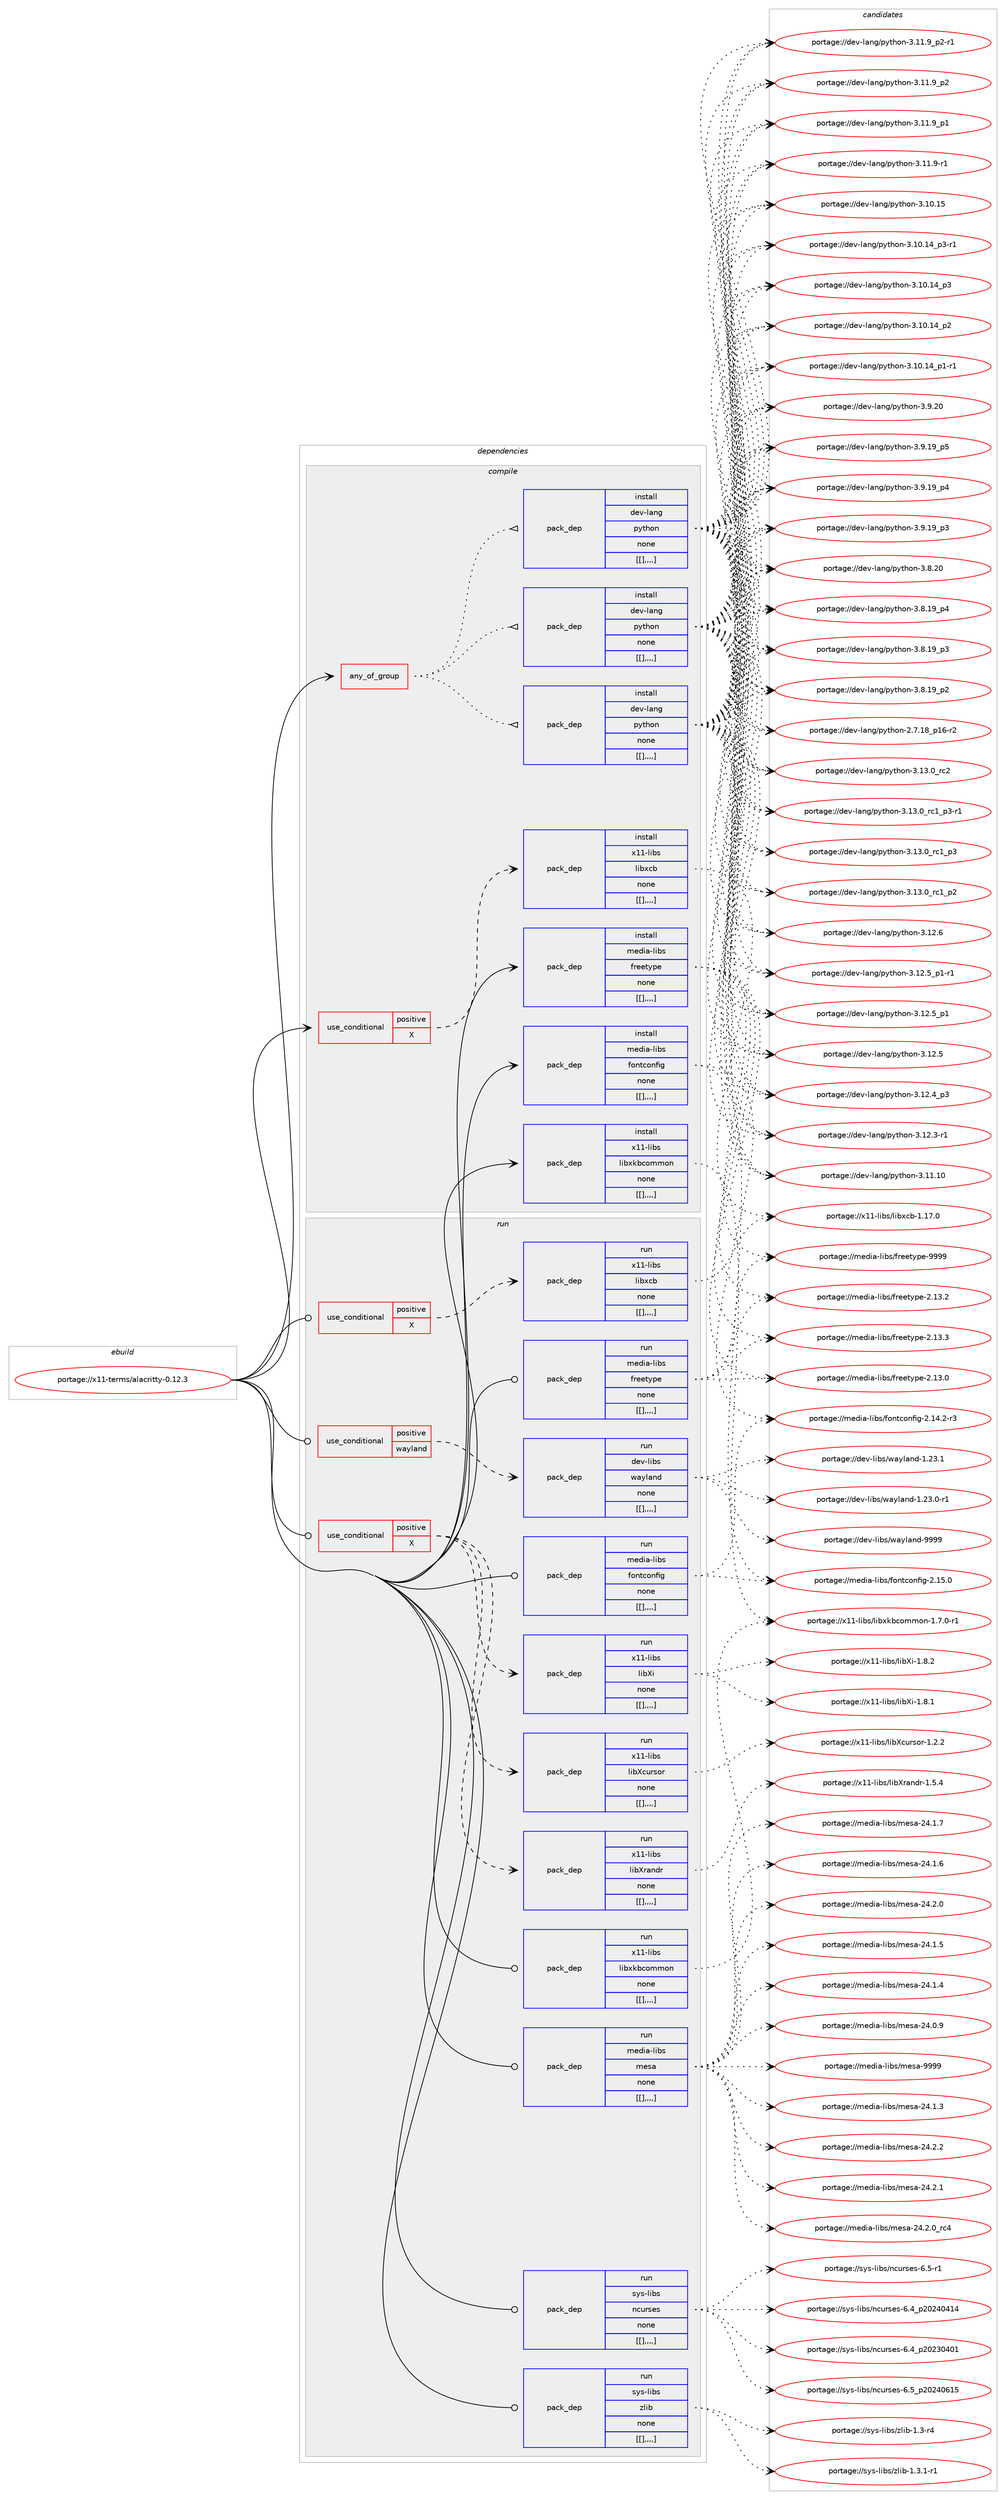 digraph prolog {

# *************
# Graph options
# *************

newrank=true;
concentrate=true;
compound=true;
graph [rankdir=LR,fontname=Helvetica,fontsize=10,ranksep=1.5];#, ranksep=2.5, nodesep=0.2];
edge  [arrowhead=vee];
node  [fontname=Helvetica,fontsize=10];

# **********
# The ebuild
# **********

subgraph cluster_leftcol {
color=gray;
label=<<i>ebuild</i>>;
id [label="portage://x11-terms/alacritty-0.12.3", color=red, width=4, href="../x11-terms/alacritty-0.12.3.svg"];
}

# ****************
# The dependencies
# ****************

subgraph cluster_midcol {
color=gray;
label=<<i>dependencies</i>>;
subgraph cluster_compile {
fillcolor="#eeeeee";
style=filled;
label=<<i>compile</i>>;
subgraph any3320 {
dependency485646 [label=<<TABLE BORDER="0" CELLBORDER="1" CELLSPACING="0" CELLPADDING="4"><TR><TD CELLPADDING="10">any_of_group</TD></TR></TABLE>>, shape=none, color=red];subgraph pack354054 {
dependency485647 [label=<<TABLE BORDER="0" CELLBORDER="1" CELLSPACING="0" CELLPADDING="4" WIDTH="220"><TR><TD ROWSPAN="6" CELLPADDING="30">pack_dep</TD></TR><TR><TD WIDTH="110">install</TD></TR><TR><TD>dev-lang</TD></TR><TR><TD>python</TD></TR><TR><TD>none</TD></TR><TR><TD>[[],,,,]</TD></TR></TABLE>>, shape=none, color=blue];
}
dependency485646:e -> dependency485647:w [weight=20,style="dotted",arrowhead="oinv"];
subgraph pack354055 {
dependency485648 [label=<<TABLE BORDER="0" CELLBORDER="1" CELLSPACING="0" CELLPADDING="4" WIDTH="220"><TR><TD ROWSPAN="6" CELLPADDING="30">pack_dep</TD></TR><TR><TD WIDTH="110">install</TD></TR><TR><TD>dev-lang</TD></TR><TR><TD>python</TD></TR><TR><TD>none</TD></TR><TR><TD>[[],,,,]</TD></TR></TABLE>>, shape=none, color=blue];
}
dependency485646:e -> dependency485648:w [weight=20,style="dotted",arrowhead="oinv"];
subgraph pack354056 {
dependency485649 [label=<<TABLE BORDER="0" CELLBORDER="1" CELLSPACING="0" CELLPADDING="4" WIDTH="220"><TR><TD ROWSPAN="6" CELLPADDING="30">pack_dep</TD></TR><TR><TD WIDTH="110">install</TD></TR><TR><TD>dev-lang</TD></TR><TR><TD>python</TD></TR><TR><TD>none</TD></TR><TR><TD>[[],,,,]</TD></TR></TABLE>>, shape=none, color=blue];
}
dependency485646:e -> dependency485649:w [weight=20,style="dotted",arrowhead="oinv"];
}
id:e -> dependency485646:w [weight=20,style="solid",arrowhead="vee"];
subgraph cond128043 {
dependency485650 [label=<<TABLE BORDER="0" CELLBORDER="1" CELLSPACING="0" CELLPADDING="4"><TR><TD ROWSPAN="3" CELLPADDING="10">use_conditional</TD></TR><TR><TD>positive</TD></TR><TR><TD>X</TD></TR></TABLE>>, shape=none, color=red];
subgraph pack354057 {
dependency485651 [label=<<TABLE BORDER="0" CELLBORDER="1" CELLSPACING="0" CELLPADDING="4" WIDTH="220"><TR><TD ROWSPAN="6" CELLPADDING="30">pack_dep</TD></TR><TR><TD WIDTH="110">install</TD></TR><TR><TD>x11-libs</TD></TR><TR><TD>libxcb</TD></TR><TR><TD>none</TD></TR><TR><TD>[[],,,,]</TD></TR></TABLE>>, shape=none, color=blue];
}
dependency485650:e -> dependency485651:w [weight=20,style="dashed",arrowhead="vee"];
}
id:e -> dependency485650:w [weight=20,style="solid",arrowhead="vee"];
subgraph pack354058 {
dependency485652 [label=<<TABLE BORDER="0" CELLBORDER="1" CELLSPACING="0" CELLPADDING="4" WIDTH="220"><TR><TD ROWSPAN="6" CELLPADDING="30">pack_dep</TD></TR><TR><TD WIDTH="110">install</TD></TR><TR><TD>media-libs</TD></TR><TR><TD>fontconfig</TD></TR><TR><TD>none</TD></TR><TR><TD>[[],,,,]</TD></TR></TABLE>>, shape=none, color=blue];
}
id:e -> dependency485652:w [weight=20,style="solid",arrowhead="vee"];
subgraph pack354059 {
dependency485653 [label=<<TABLE BORDER="0" CELLBORDER="1" CELLSPACING="0" CELLPADDING="4" WIDTH="220"><TR><TD ROWSPAN="6" CELLPADDING="30">pack_dep</TD></TR><TR><TD WIDTH="110">install</TD></TR><TR><TD>media-libs</TD></TR><TR><TD>freetype</TD></TR><TR><TD>none</TD></TR><TR><TD>[[],,,,]</TD></TR></TABLE>>, shape=none, color=blue];
}
id:e -> dependency485653:w [weight=20,style="solid",arrowhead="vee"];
subgraph pack354060 {
dependency485654 [label=<<TABLE BORDER="0" CELLBORDER="1" CELLSPACING="0" CELLPADDING="4" WIDTH="220"><TR><TD ROWSPAN="6" CELLPADDING="30">pack_dep</TD></TR><TR><TD WIDTH="110">install</TD></TR><TR><TD>x11-libs</TD></TR><TR><TD>libxkbcommon</TD></TR><TR><TD>none</TD></TR><TR><TD>[[],,,,]</TD></TR></TABLE>>, shape=none, color=blue];
}
id:e -> dependency485654:w [weight=20,style="solid",arrowhead="vee"];
}
subgraph cluster_compileandrun {
fillcolor="#eeeeee";
style=filled;
label=<<i>compile and run</i>>;
}
subgraph cluster_run {
fillcolor="#eeeeee";
style=filled;
label=<<i>run</i>>;
subgraph cond128044 {
dependency485655 [label=<<TABLE BORDER="0" CELLBORDER="1" CELLSPACING="0" CELLPADDING="4"><TR><TD ROWSPAN="3" CELLPADDING="10">use_conditional</TD></TR><TR><TD>positive</TD></TR><TR><TD>X</TD></TR></TABLE>>, shape=none, color=red];
subgraph pack354061 {
dependency485656 [label=<<TABLE BORDER="0" CELLBORDER="1" CELLSPACING="0" CELLPADDING="4" WIDTH="220"><TR><TD ROWSPAN="6" CELLPADDING="30">pack_dep</TD></TR><TR><TD WIDTH="110">run</TD></TR><TR><TD>x11-libs</TD></TR><TR><TD>libXcursor</TD></TR><TR><TD>none</TD></TR><TR><TD>[[],,,,]</TD></TR></TABLE>>, shape=none, color=blue];
}
dependency485655:e -> dependency485656:w [weight=20,style="dashed",arrowhead="vee"];
subgraph pack354062 {
dependency485657 [label=<<TABLE BORDER="0" CELLBORDER="1" CELLSPACING="0" CELLPADDING="4" WIDTH="220"><TR><TD ROWSPAN="6" CELLPADDING="30">pack_dep</TD></TR><TR><TD WIDTH="110">run</TD></TR><TR><TD>x11-libs</TD></TR><TR><TD>libXi</TD></TR><TR><TD>none</TD></TR><TR><TD>[[],,,,]</TD></TR></TABLE>>, shape=none, color=blue];
}
dependency485655:e -> dependency485657:w [weight=20,style="dashed",arrowhead="vee"];
subgraph pack354063 {
dependency485658 [label=<<TABLE BORDER="0" CELLBORDER="1" CELLSPACING="0" CELLPADDING="4" WIDTH="220"><TR><TD ROWSPAN="6" CELLPADDING="30">pack_dep</TD></TR><TR><TD WIDTH="110">run</TD></TR><TR><TD>x11-libs</TD></TR><TR><TD>libXrandr</TD></TR><TR><TD>none</TD></TR><TR><TD>[[],,,,]</TD></TR></TABLE>>, shape=none, color=blue];
}
dependency485655:e -> dependency485658:w [weight=20,style="dashed",arrowhead="vee"];
}
id:e -> dependency485655:w [weight=20,style="solid",arrowhead="odot"];
subgraph cond128045 {
dependency485659 [label=<<TABLE BORDER="0" CELLBORDER="1" CELLSPACING="0" CELLPADDING="4"><TR><TD ROWSPAN="3" CELLPADDING="10">use_conditional</TD></TR><TR><TD>positive</TD></TR><TR><TD>X</TD></TR></TABLE>>, shape=none, color=red];
subgraph pack354064 {
dependency485660 [label=<<TABLE BORDER="0" CELLBORDER="1" CELLSPACING="0" CELLPADDING="4" WIDTH="220"><TR><TD ROWSPAN="6" CELLPADDING="30">pack_dep</TD></TR><TR><TD WIDTH="110">run</TD></TR><TR><TD>x11-libs</TD></TR><TR><TD>libxcb</TD></TR><TR><TD>none</TD></TR><TR><TD>[[],,,,]</TD></TR></TABLE>>, shape=none, color=blue];
}
dependency485659:e -> dependency485660:w [weight=20,style="dashed",arrowhead="vee"];
}
id:e -> dependency485659:w [weight=20,style="solid",arrowhead="odot"];
subgraph cond128046 {
dependency485661 [label=<<TABLE BORDER="0" CELLBORDER="1" CELLSPACING="0" CELLPADDING="4"><TR><TD ROWSPAN="3" CELLPADDING="10">use_conditional</TD></TR><TR><TD>positive</TD></TR><TR><TD>wayland</TD></TR></TABLE>>, shape=none, color=red];
subgraph pack354065 {
dependency485662 [label=<<TABLE BORDER="0" CELLBORDER="1" CELLSPACING="0" CELLPADDING="4" WIDTH="220"><TR><TD ROWSPAN="6" CELLPADDING="30">pack_dep</TD></TR><TR><TD WIDTH="110">run</TD></TR><TR><TD>dev-libs</TD></TR><TR><TD>wayland</TD></TR><TR><TD>none</TD></TR><TR><TD>[[],,,,]</TD></TR></TABLE>>, shape=none, color=blue];
}
dependency485661:e -> dependency485662:w [weight=20,style="dashed",arrowhead="vee"];
}
id:e -> dependency485661:w [weight=20,style="solid",arrowhead="odot"];
subgraph pack354066 {
dependency485663 [label=<<TABLE BORDER="0" CELLBORDER="1" CELLSPACING="0" CELLPADDING="4" WIDTH="220"><TR><TD ROWSPAN="6" CELLPADDING="30">pack_dep</TD></TR><TR><TD WIDTH="110">run</TD></TR><TR><TD>media-libs</TD></TR><TR><TD>fontconfig</TD></TR><TR><TD>none</TD></TR><TR><TD>[[],,,,]</TD></TR></TABLE>>, shape=none, color=blue];
}
id:e -> dependency485663:w [weight=20,style="solid",arrowhead="odot"];
subgraph pack354067 {
dependency485664 [label=<<TABLE BORDER="0" CELLBORDER="1" CELLSPACING="0" CELLPADDING="4" WIDTH="220"><TR><TD ROWSPAN="6" CELLPADDING="30">pack_dep</TD></TR><TR><TD WIDTH="110">run</TD></TR><TR><TD>media-libs</TD></TR><TR><TD>freetype</TD></TR><TR><TD>none</TD></TR><TR><TD>[[],,,,]</TD></TR></TABLE>>, shape=none, color=blue];
}
id:e -> dependency485664:w [weight=20,style="solid",arrowhead="odot"];
subgraph pack354068 {
dependency485665 [label=<<TABLE BORDER="0" CELLBORDER="1" CELLSPACING="0" CELLPADDING="4" WIDTH="220"><TR><TD ROWSPAN="6" CELLPADDING="30">pack_dep</TD></TR><TR><TD WIDTH="110">run</TD></TR><TR><TD>media-libs</TD></TR><TR><TD>mesa</TD></TR><TR><TD>none</TD></TR><TR><TD>[[],,,,]</TD></TR></TABLE>>, shape=none, color=blue];
}
id:e -> dependency485665:w [weight=20,style="solid",arrowhead="odot"];
subgraph pack354069 {
dependency485666 [label=<<TABLE BORDER="0" CELLBORDER="1" CELLSPACING="0" CELLPADDING="4" WIDTH="220"><TR><TD ROWSPAN="6" CELLPADDING="30">pack_dep</TD></TR><TR><TD WIDTH="110">run</TD></TR><TR><TD>sys-libs</TD></TR><TR><TD>ncurses</TD></TR><TR><TD>none</TD></TR><TR><TD>[[],,,,]</TD></TR></TABLE>>, shape=none, color=blue];
}
id:e -> dependency485666:w [weight=20,style="solid",arrowhead="odot"];
subgraph pack354070 {
dependency485667 [label=<<TABLE BORDER="0" CELLBORDER="1" CELLSPACING="0" CELLPADDING="4" WIDTH="220"><TR><TD ROWSPAN="6" CELLPADDING="30">pack_dep</TD></TR><TR><TD WIDTH="110">run</TD></TR><TR><TD>sys-libs</TD></TR><TR><TD>zlib</TD></TR><TR><TD>none</TD></TR><TR><TD>[[],,,,]</TD></TR></TABLE>>, shape=none, color=blue];
}
id:e -> dependency485667:w [weight=20,style="solid",arrowhead="odot"];
subgraph pack354071 {
dependency485668 [label=<<TABLE BORDER="0" CELLBORDER="1" CELLSPACING="0" CELLPADDING="4" WIDTH="220"><TR><TD ROWSPAN="6" CELLPADDING="30">pack_dep</TD></TR><TR><TD WIDTH="110">run</TD></TR><TR><TD>x11-libs</TD></TR><TR><TD>libxkbcommon</TD></TR><TR><TD>none</TD></TR><TR><TD>[[],,,,]</TD></TR></TABLE>>, shape=none, color=blue];
}
id:e -> dependency485668:w [weight=20,style="solid",arrowhead="odot"];
}
}

# **************
# The candidates
# **************

subgraph cluster_choices {
rank=same;
color=gray;
label=<<i>candidates</i>>;

subgraph choice354054 {
color=black;
nodesep=1;
choice10010111845108971101034711212111610411111045514649514648951149950 [label="portage://dev-lang/python-3.13.0_rc2", color=red, width=4,href="../dev-lang/python-3.13.0_rc2.svg"];
choice1001011184510897110103471121211161041111104551464951464895114994995112514511449 [label="portage://dev-lang/python-3.13.0_rc1_p3-r1", color=red, width=4,href="../dev-lang/python-3.13.0_rc1_p3-r1.svg"];
choice100101118451089711010347112121116104111110455146495146489511499499511251 [label="portage://dev-lang/python-3.13.0_rc1_p3", color=red, width=4,href="../dev-lang/python-3.13.0_rc1_p3.svg"];
choice100101118451089711010347112121116104111110455146495146489511499499511250 [label="portage://dev-lang/python-3.13.0_rc1_p2", color=red, width=4,href="../dev-lang/python-3.13.0_rc1_p2.svg"];
choice10010111845108971101034711212111610411111045514649504654 [label="portage://dev-lang/python-3.12.6", color=red, width=4,href="../dev-lang/python-3.12.6.svg"];
choice1001011184510897110103471121211161041111104551464950465395112494511449 [label="portage://dev-lang/python-3.12.5_p1-r1", color=red, width=4,href="../dev-lang/python-3.12.5_p1-r1.svg"];
choice100101118451089711010347112121116104111110455146495046539511249 [label="portage://dev-lang/python-3.12.5_p1", color=red, width=4,href="../dev-lang/python-3.12.5_p1.svg"];
choice10010111845108971101034711212111610411111045514649504653 [label="portage://dev-lang/python-3.12.5", color=red, width=4,href="../dev-lang/python-3.12.5.svg"];
choice100101118451089711010347112121116104111110455146495046529511251 [label="portage://dev-lang/python-3.12.4_p3", color=red, width=4,href="../dev-lang/python-3.12.4_p3.svg"];
choice100101118451089711010347112121116104111110455146495046514511449 [label="portage://dev-lang/python-3.12.3-r1", color=red, width=4,href="../dev-lang/python-3.12.3-r1.svg"];
choice1001011184510897110103471121211161041111104551464949464948 [label="portage://dev-lang/python-3.11.10", color=red, width=4,href="../dev-lang/python-3.11.10.svg"];
choice1001011184510897110103471121211161041111104551464949465795112504511449 [label="portage://dev-lang/python-3.11.9_p2-r1", color=red, width=4,href="../dev-lang/python-3.11.9_p2-r1.svg"];
choice100101118451089711010347112121116104111110455146494946579511250 [label="portage://dev-lang/python-3.11.9_p2", color=red, width=4,href="../dev-lang/python-3.11.9_p2.svg"];
choice100101118451089711010347112121116104111110455146494946579511249 [label="portage://dev-lang/python-3.11.9_p1", color=red, width=4,href="../dev-lang/python-3.11.9_p1.svg"];
choice100101118451089711010347112121116104111110455146494946574511449 [label="portage://dev-lang/python-3.11.9-r1", color=red, width=4,href="../dev-lang/python-3.11.9-r1.svg"];
choice1001011184510897110103471121211161041111104551464948464953 [label="portage://dev-lang/python-3.10.15", color=red, width=4,href="../dev-lang/python-3.10.15.svg"];
choice100101118451089711010347112121116104111110455146494846495295112514511449 [label="portage://dev-lang/python-3.10.14_p3-r1", color=red, width=4,href="../dev-lang/python-3.10.14_p3-r1.svg"];
choice10010111845108971101034711212111610411111045514649484649529511251 [label="portage://dev-lang/python-3.10.14_p3", color=red, width=4,href="../dev-lang/python-3.10.14_p3.svg"];
choice10010111845108971101034711212111610411111045514649484649529511250 [label="portage://dev-lang/python-3.10.14_p2", color=red, width=4,href="../dev-lang/python-3.10.14_p2.svg"];
choice100101118451089711010347112121116104111110455146494846495295112494511449 [label="portage://dev-lang/python-3.10.14_p1-r1", color=red, width=4,href="../dev-lang/python-3.10.14_p1-r1.svg"];
choice10010111845108971101034711212111610411111045514657465048 [label="portage://dev-lang/python-3.9.20", color=red, width=4,href="../dev-lang/python-3.9.20.svg"];
choice100101118451089711010347112121116104111110455146574649579511253 [label="portage://dev-lang/python-3.9.19_p5", color=red, width=4,href="../dev-lang/python-3.9.19_p5.svg"];
choice100101118451089711010347112121116104111110455146574649579511252 [label="portage://dev-lang/python-3.9.19_p4", color=red, width=4,href="../dev-lang/python-3.9.19_p4.svg"];
choice100101118451089711010347112121116104111110455146574649579511251 [label="portage://dev-lang/python-3.9.19_p3", color=red, width=4,href="../dev-lang/python-3.9.19_p3.svg"];
choice10010111845108971101034711212111610411111045514656465048 [label="portage://dev-lang/python-3.8.20", color=red, width=4,href="../dev-lang/python-3.8.20.svg"];
choice100101118451089711010347112121116104111110455146564649579511252 [label="portage://dev-lang/python-3.8.19_p4", color=red, width=4,href="../dev-lang/python-3.8.19_p4.svg"];
choice100101118451089711010347112121116104111110455146564649579511251 [label="portage://dev-lang/python-3.8.19_p3", color=red, width=4,href="../dev-lang/python-3.8.19_p3.svg"];
choice100101118451089711010347112121116104111110455146564649579511250 [label="portage://dev-lang/python-3.8.19_p2", color=red, width=4,href="../dev-lang/python-3.8.19_p2.svg"];
choice100101118451089711010347112121116104111110455046554649569511249544511450 [label="portage://dev-lang/python-2.7.18_p16-r2", color=red, width=4,href="../dev-lang/python-2.7.18_p16-r2.svg"];
dependency485647:e -> choice10010111845108971101034711212111610411111045514649514648951149950:w [style=dotted,weight="100"];
dependency485647:e -> choice1001011184510897110103471121211161041111104551464951464895114994995112514511449:w [style=dotted,weight="100"];
dependency485647:e -> choice100101118451089711010347112121116104111110455146495146489511499499511251:w [style=dotted,weight="100"];
dependency485647:e -> choice100101118451089711010347112121116104111110455146495146489511499499511250:w [style=dotted,weight="100"];
dependency485647:e -> choice10010111845108971101034711212111610411111045514649504654:w [style=dotted,weight="100"];
dependency485647:e -> choice1001011184510897110103471121211161041111104551464950465395112494511449:w [style=dotted,weight="100"];
dependency485647:e -> choice100101118451089711010347112121116104111110455146495046539511249:w [style=dotted,weight="100"];
dependency485647:e -> choice10010111845108971101034711212111610411111045514649504653:w [style=dotted,weight="100"];
dependency485647:e -> choice100101118451089711010347112121116104111110455146495046529511251:w [style=dotted,weight="100"];
dependency485647:e -> choice100101118451089711010347112121116104111110455146495046514511449:w [style=dotted,weight="100"];
dependency485647:e -> choice1001011184510897110103471121211161041111104551464949464948:w [style=dotted,weight="100"];
dependency485647:e -> choice1001011184510897110103471121211161041111104551464949465795112504511449:w [style=dotted,weight="100"];
dependency485647:e -> choice100101118451089711010347112121116104111110455146494946579511250:w [style=dotted,weight="100"];
dependency485647:e -> choice100101118451089711010347112121116104111110455146494946579511249:w [style=dotted,weight="100"];
dependency485647:e -> choice100101118451089711010347112121116104111110455146494946574511449:w [style=dotted,weight="100"];
dependency485647:e -> choice1001011184510897110103471121211161041111104551464948464953:w [style=dotted,weight="100"];
dependency485647:e -> choice100101118451089711010347112121116104111110455146494846495295112514511449:w [style=dotted,weight="100"];
dependency485647:e -> choice10010111845108971101034711212111610411111045514649484649529511251:w [style=dotted,weight="100"];
dependency485647:e -> choice10010111845108971101034711212111610411111045514649484649529511250:w [style=dotted,weight="100"];
dependency485647:e -> choice100101118451089711010347112121116104111110455146494846495295112494511449:w [style=dotted,weight="100"];
dependency485647:e -> choice10010111845108971101034711212111610411111045514657465048:w [style=dotted,weight="100"];
dependency485647:e -> choice100101118451089711010347112121116104111110455146574649579511253:w [style=dotted,weight="100"];
dependency485647:e -> choice100101118451089711010347112121116104111110455146574649579511252:w [style=dotted,weight="100"];
dependency485647:e -> choice100101118451089711010347112121116104111110455146574649579511251:w [style=dotted,weight="100"];
dependency485647:e -> choice10010111845108971101034711212111610411111045514656465048:w [style=dotted,weight="100"];
dependency485647:e -> choice100101118451089711010347112121116104111110455146564649579511252:w [style=dotted,weight="100"];
dependency485647:e -> choice100101118451089711010347112121116104111110455146564649579511251:w [style=dotted,weight="100"];
dependency485647:e -> choice100101118451089711010347112121116104111110455146564649579511250:w [style=dotted,weight="100"];
dependency485647:e -> choice100101118451089711010347112121116104111110455046554649569511249544511450:w [style=dotted,weight="100"];
}
subgraph choice354055 {
color=black;
nodesep=1;
choice10010111845108971101034711212111610411111045514649514648951149950 [label="portage://dev-lang/python-3.13.0_rc2", color=red, width=4,href="../dev-lang/python-3.13.0_rc2.svg"];
choice1001011184510897110103471121211161041111104551464951464895114994995112514511449 [label="portage://dev-lang/python-3.13.0_rc1_p3-r1", color=red, width=4,href="../dev-lang/python-3.13.0_rc1_p3-r1.svg"];
choice100101118451089711010347112121116104111110455146495146489511499499511251 [label="portage://dev-lang/python-3.13.0_rc1_p3", color=red, width=4,href="../dev-lang/python-3.13.0_rc1_p3.svg"];
choice100101118451089711010347112121116104111110455146495146489511499499511250 [label="portage://dev-lang/python-3.13.0_rc1_p2", color=red, width=4,href="../dev-lang/python-3.13.0_rc1_p2.svg"];
choice10010111845108971101034711212111610411111045514649504654 [label="portage://dev-lang/python-3.12.6", color=red, width=4,href="../dev-lang/python-3.12.6.svg"];
choice1001011184510897110103471121211161041111104551464950465395112494511449 [label="portage://dev-lang/python-3.12.5_p1-r1", color=red, width=4,href="../dev-lang/python-3.12.5_p1-r1.svg"];
choice100101118451089711010347112121116104111110455146495046539511249 [label="portage://dev-lang/python-3.12.5_p1", color=red, width=4,href="../dev-lang/python-3.12.5_p1.svg"];
choice10010111845108971101034711212111610411111045514649504653 [label="portage://dev-lang/python-3.12.5", color=red, width=4,href="../dev-lang/python-3.12.5.svg"];
choice100101118451089711010347112121116104111110455146495046529511251 [label="portage://dev-lang/python-3.12.4_p3", color=red, width=4,href="../dev-lang/python-3.12.4_p3.svg"];
choice100101118451089711010347112121116104111110455146495046514511449 [label="portage://dev-lang/python-3.12.3-r1", color=red, width=4,href="../dev-lang/python-3.12.3-r1.svg"];
choice1001011184510897110103471121211161041111104551464949464948 [label="portage://dev-lang/python-3.11.10", color=red, width=4,href="../dev-lang/python-3.11.10.svg"];
choice1001011184510897110103471121211161041111104551464949465795112504511449 [label="portage://dev-lang/python-3.11.9_p2-r1", color=red, width=4,href="../dev-lang/python-3.11.9_p2-r1.svg"];
choice100101118451089711010347112121116104111110455146494946579511250 [label="portage://dev-lang/python-3.11.9_p2", color=red, width=4,href="../dev-lang/python-3.11.9_p2.svg"];
choice100101118451089711010347112121116104111110455146494946579511249 [label="portage://dev-lang/python-3.11.9_p1", color=red, width=4,href="../dev-lang/python-3.11.9_p1.svg"];
choice100101118451089711010347112121116104111110455146494946574511449 [label="portage://dev-lang/python-3.11.9-r1", color=red, width=4,href="../dev-lang/python-3.11.9-r1.svg"];
choice1001011184510897110103471121211161041111104551464948464953 [label="portage://dev-lang/python-3.10.15", color=red, width=4,href="../dev-lang/python-3.10.15.svg"];
choice100101118451089711010347112121116104111110455146494846495295112514511449 [label="portage://dev-lang/python-3.10.14_p3-r1", color=red, width=4,href="../dev-lang/python-3.10.14_p3-r1.svg"];
choice10010111845108971101034711212111610411111045514649484649529511251 [label="portage://dev-lang/python-3.10.14_p3", color=red, width=4,href="../dev-lang/python-3.10.14_p3.svg"];
choice10010111845108971101034711212111610411111045514649484649529511250 [label="portage://dev-lang/python-3.10.14_p2", color=red, width=4,href="../dev-lang/python-3.10.14_p2.svg"];
choice100101118451089711010347112121116104111110455146494846495295112494511449 [label="portage://dev-lang/python-3.10.14_p1-r1", color=red, width=4,href="../dev-lang/python-3.10.14_p1-r1.svg"];
choice10010111845108971101034711212111610411111045514657465048 [label="portage://dev-lang/python-3.9.20", color=red, width=4,href="../dev-lang/python-3.9.20.svg"];
choice100101118451089711010347112121116104111110455146574649579511253 [label="portage://dev-lang/python-3.9.19_p5", color=red, width=4,href="../dev-lang/python-3.9.19_p5.svg"];
choice100101118451089711010347112121116104111110455146574649579511252 [label="portage://dev-lang/python-3.9.19_p4", color=red, width=4,href="../dev-lang/python-3.9.19_p4.svg"];
choice100101118451089711010347112121116104111110455146574649579511251 [label="portage://dev-lang/python-3.9.19_p3", color=red, width=4,href="../dev-lang/python-3.9.19_p3.svg"];
choice10010111845108971101034711212111610411111045514656465048 [label="portage://dev-lang/python-3.8.20", color=red, width=4,href="../dev-lang/python-3.8.20.svg"];
choice100101118451089711010347112121116104111110455146564649579511252 [label="portage://dev-lang/python-3.8.19_p4", color=red, width=4,href="../dev-lang/python-3.8.19_p4.svg"];
choice100101118451089711010347112121116104111110455146564649579511251 [label="portage://dev-lang/python-3.8.19_p3", color=red, width=4,href="../dev-lang/python-3.8.19_p3.svg"];
choice100101118451089711010347112121116104111110455146564649579511250 [label="portage://dev-lang/python-3.8.19_p2", color=red, width=4,href="../dev-lang/python-3.8.19_p2.svg"];
choice100101118451089711010347112121116104111110455046554649569511249544511450 [label="portage://dev-lang/python-2.7.18_p16-r2", color=red, width=4,href="../dev-lang/python-2.7.18_p16-r2.svg"];
dependency485648:e -> choice10010111845108971101034711212111610411111045514649514648951149950:w [style=dotted,weight="100"];
dependency485648:e -> choice1001011184510897110103471121211161041111104551464951464895114994995112514511449:w [style=dotted,weight="100"];
dependency485648:e -> choice100101118451089711010347112121116104111110455146495146489511499499511251:w [style=dotted,weight="100"];
dependency485648:e -> choice100101118451089711010347112121116104111110455146495146489511499499511250:w [style=dotted,weight="100"];
dependency485648:e -> choice10010111845108971101034711212111610411111045514649504654:w [style=dotted,weight="100"];
dependency485648:e -> choice1001011184510897110103471121211161041111104551464950465395112494511449:w [style=dotted,weight="100"];
dependency485648:e -> choice100101118451089711010347112121116104111110455146495046539511249:w [style=dotted,weight="100"];
dependency485648:e -> choice10010111845108971101034711212111610411111045514649504653:w [style=dotted,weight="100"];
dependency485648:e -> choice100101118451089711010347112121116104111110455146495046529511251:w [style=dotted,weight="100"];
dependency485648:e -> choice100101118451089711010347112121116104111110455146495046514511449:w [style=dotted,weight="100"];
dependency485648:e -> choice1001011184510897110103471121211161041111104551464949464948:w [style=dotted,weight="100"];
dependency485648:e -> choice1001011184510897110103471121211161041111104551464949465795112504511449:w [style=dotted,weight="100"];
dependency485648:e -> choice100101118451089711010347112121116104111110455146494946579511250:w [style=dotted,weight="100"];
dependency485648:e -> choice100101118451089711010347112121116104111110455146494946579511249:w [style=dotted,weight="100"];
dependency485648:e -> choice100101118451089711010347112121116104111110455146494946574511449:w [style=dotted,weight="100"];
dependency485648:e -> choice1001011184510897110103471121211161041111104551464948464953:w [style=dotted,weight="100"];
dependency485648:e -> choice100101118451089711010347112121116104111110455146494846495295112514511449:w [style=dotted,weight="100"];
dependency485648:e -> choice10010111845108971101034711212111610411111045514649484649529511251:w [style=dotted,weight="100"];
dependency485648:e -> choice10010111845108971101034711212111610411111045514649484649529511250:w [style=dotted,weight="100"];
dependency485648:e -> choice100101118451089711010347112121116104111110455146494846495295112494511449:w [style=dotted,weight="100"];
dependency485648:e -> choice10010111845108971101034711212111610411111045514657465048:w [style=dotted,weight="100"];
dependency485648:e -> choice100101118451089711010347112121116104111110455146574649579511253:w [style=dotted,weight="100"];
dependency485648:e -> choice100101118451089711010347112121116104111110455146574649579511252:w [style=dotted,weight="100"];
dependency485648:e -> choice100101118451089711010347112121116104111110455146574649579511251:w [style=dotted,weight="100"];
dependency485648:e -> choice10010111845108971101034711212111610411111045514656465048:w [style=dotted,weight="100"];
dependency485648:e -> choice100101118451089711010347112121116104111110455146564649579511252:w [style=dotted,weight="100"];
dependency485648:e -> choice100101118451089711010347112121116104111110455146564649579511251:w [style=dotted,weight="100"];
dependency485648:e -> choice100101118451089711010347112121116104111110455146564649579511250:w [style=dotted,weight="100"];
dependency485648:e -> choice100101118451089711010347112121116104111110455046554649569511249544511450:w [style=dotted,weight="100"];
}
subgraph choice354056 {
color=black;
nodesep=1;
choice10010111845108971101034711212111610411111045514649514648951149950 [label="portage://dev-lang/python-3.13.0_rc2", color=red, width=4,href="../dev-lang/python-3.13.0_rc2.svg"];
choice1001011184510897110103471121211161041111104551464951464895114994995112514511449 [label="portage://dev-lang/python-3.13.0_rc1_p3-r1", color=red, width=4,href="../dev-lang/python-3.13.0_rc1_p3-r1.svg"];
choice100101118451089711010347112121116104111110455146495146489511499499511251 [label="portage://dev-lang/python-3.13.0_rc1_p3", color=red, width=4,href="../dev-lang/python-3.13.0_rc1_p3.svg"];
choice100101118451089711010347112121116104111110455146495146489511499499511250 [label="portage://dev-lang/python-3.13.0_rc1_p2", color=red, width=4,href="../dev-lang/python-3.13.0_rc1_p2.svg"];
choice10010111845108971101034711212111610411111045514649504654 [label="portage://dev-lang/python-3.12.6", color=red, width=4,href="../dev-lang/python-3.12.6.svg"];
choice1001011184510897110103471121211161041111104551464950465395112494511449 [label="portage://dev-lang/python-3.12.5_p1-r1", color=red, width=4,href="../dev-lang/python-3.12.5_p1-r1.svg"];
choice100101118451089711010347112121116104111110455146495046539511249 [label="portage://dev-lang/python-3.12.5_p1", color=red, width=4,href="../dev-lang/python-3.12.5_p1.svg"];
choice10010111845108971101034711212111610411111045514649504653 [label="portage://dev-lang/python-3.12.5", color=red, width=4,href="../dev-lang/python-3.12.5.svg"];
choice100101118451089711010347112121116104111110455146495046529511251 [label="portage://dev-lang/python-3.12.4_p3", color=red, width=4,href="../dev-lang/python-3.12.4_p3.svg"];
choice100101118451089711010347112121116104111110455146495046514511449 [label="portage://dev-lang/python-3.12.3-r1", color=red, width=4,href="../dev-lang/python-3.12.3-r1.svg"];
choice1001011184510897110103471121211161041111104551464949464948 [label="portage://dev-lang/python-3.11.10", color=red, width=4,href="../dev-lang/python-3.11.10.svg"];
choice1001011184510897110103471121211161041111104551464949465795112504511449 [label="portage://dev-lang/python-3.11.9_p2-r1", color=red, width=4,href="../dev-lang/python-3.11.9_p2-r1.svg"];
choice100101118451089711010347112121116104111110455146494946579511250 [label="portage://dev-lang/python-3.11.9_p2", color=red, width=4,href="../dev-lang/python-3.11.9_p2.svg"];
choice100101118451089711010347112121116104111110455146494946579511249 [label="portage://dev-lang/python-3.11.9_p1", color=red, width=4,href="../dev-lang/python-3.11.9_p1.svg"];
choice100101118451089711010347112121116104111110455146494946574511449 [label="portage://dev-lang/python-3.11.9-r1", color=red, width=4,href="../dev-lang/python-3.11.9-r1.svg"];
choice1001011184510897110103471121211161041111104551464948464953 [label="portage://dev-lang/python-3.10.15", color=red, width=4,href="../dev-lang/python-3.10.15.svg"];
choice100101118451089711010347112121116104111110455146494846495295112514511449 [label="portage://dev-lang/python-3.10.14_p3-r1", color=red, width=4,href="../dev-lang/python-3.10.14_p3-r1.svg"];
choice10010111845108971101034711212111610411111045514649484649529511251 [label="portage://dev-lang/python-3.10.14_p3", color=red, width=4,href="../dev-lang/python-3.10.14_p3.svg"];
choice10010111845108971101034711212111610411111045514649484649529511250 [label="portage://dev-lang/python-3.10.14_p2", color=red, width=4,href="../dev-lang/python-3.10.14_p2.svg"];
choice100101118451089711010347112121116104111110455146494846495295112494511449 [label="portage://dev-lang/python-3.10.14_p1-r1", color=red, width=4,href="../dev-lang/python-3.10.14_p1-r1.svg"];
choice10010111845108971101034711212111610411111045514657465048 [label="portage://dev-lang/python-3.9.20", color=red, width=4,href="../dev-lang/python-3.9.20.svg"];
choice100101118451089711010347112121116104111110455146574649579511253 [label="portage://dev-lang/python-3.9.19_p5", color=red, width=4,href="../dev-lang/python-3.9.19_p5.svg"];
choice100101118451089711010347112121116104111110455146574649579511252 [label="portage://dev-lang/python-3.9.19_p4", color=red, width=4,href="../dev-lang/python-3.9.19_p4.svg"];
choice100101118451089711010347112121116104111110455146574649579511251 [label="portage://dev-lang/python-3.9.19_p3", color=red, width=4,href="../dev-lang/python-3.9.19_p3.svg"];
choice10010111845108971101034711212111610411111045514656465048 [label="portage://dev-lang/python-3.8.20", color=red, width=4,href="../dev-lang/python-3.8.20.svg"];
choice100101118451089711010347112121116104111110455146564649579511252 [label="portage://dev-lang/python-3.8.19_p4", color=red, width=4,href="../dev-lang/python-3.8.19_p4.svg"];
choice100101118451089711010347112121116104111110455146564649579511251 [label="portage://dev-lang/python-3.8.19_p3", color=red, width=4,href="../dev-lang/python-3.8.19_p3.svg"];
choice100101118451089711010347112121116104111110455146564649579511250 [label="portage://dev-lang/python-3.8.19_p2", color=red, width=4,href="../dev-lang/python-3.8.19_p2.svg"];
choice100101118451089711010347112121116104111110455046554649569511249544511450 [label="portage://dev-lang/python-2.7.18_p16-r2", color=red, width=4,href="../dev-lang/python-2.7.18_p16-r2.svg"];
dependency485649:e -> choice10010111845108971101034711212111610411111045514649514648951149950:w [style=dotted,weight="100"];
dependency485649:e -> choice1001011184510897110103471121211161041111104551464951464895114994995112514511449:w [style=dotted,weight="100"];
dependency485649:e -> choice100101118451089711010347112121116104111110455146495146489511499499511251:w [style=dotted,weight="100"];
dependency485649:e -> choice100101118451089711010347112121116104111110455146495146489511499499511250:w [style=dotted,weight="100"];
dependency485649:e -> choice10010111845108971101034711212111610411111045514649504654:w [style=dotted,weight="100"];
dependency485649:e -> choice1001011184510897110103471121211161041111104551464950465395112494511449:w [style=dotted,weight="100"];
dependency485649:e -> choice100101118451089711010347112121116104111110455146495046539511249:w [style=dotted,weight="100"];
dependency485649:e -> choice10010111845108971101034711212111610411111045514649504653:w [style=dotted,weight="100"];
dependency485649:e -> choice100101118451089711010347112121116104111110455146495046529511251:w [style=dotted,weight="100"];
dependency485649:e -> choice100101118451089711010347112121116104111110455146495046514511449:w [style=dotted,weight="100"];
dependency485649:e -> choice1001011184510897110103471121211161041111104551464949464948:w [style=dotted,weight="100"];
dependency485649:e -> choice1001011184510897110103471121211161041111104551464949465795112504511449:w [style=dotted,weight="100"];
dependency485649:e -> choice100101118451089711010347112121116104111110455146494946579511250:w [style=dotted,weight="100"];
dependency485649:e -> choice100101118451089711010347112121116104111110455146494946579511249:w [style=dotted,weight="100"];
dependency485649:e -> choice100101118451089711010347112121116104111110455146494946574511449:w [style=dotted,weight="100"];
dependency485649:e -> choice1001011184510897110103471121211161041111104551464948464953:w [style=dotted,weight="100"];
dependency485649:e -> choice100101118451089711010347112121116104111110455146494846495295112514511449:w [style=dotted,weight="100"];
dependency485649:e -> choice10010111845108971101034711212111610411111045514649484649529511251:w [style=dotted,weight="100"];
dependency485649:e -> choice10010111845108971101034711212111610411111045514649484649529511250:w [style=dotted,weight="100"];
dependency485649:e -> choice100101118451089711010347112121116104111110455146494846495295112494511449:w [style=dotted,weight="100"];
dependency485649:e -> choice10010111845108971101034711212111610411111045514657465048:w [style=dotted,weight="100"];
dependency485649:e -> choice100101118451089711010347112121116104111110455146574649579511253:w [style=dotted,weight="100"];
dependency485649:e -> choice100101118451089711010347112121116104111110455146574649579511252:w [style=dotted,weight="100"];
dependency485649:e -> choice100101118451089711010347112121116104111110455146574649579511251:w [style=dotted,weight="100"];
dependency485649:e -> choice10010111845108971101034711212111610411111045514656465048:w [style=dotted,weight="100"];
dependency485649:e -> choice100101118451089711010347112121116104111110455146564649579511252:w [style=dotted,weight="100"];
dependency485649:e -> choice100101118451089711010347112121116104111110455146564649579511251:w [style=dotted,weight="100"];
dependency485649:e -> choice100101118451089711010347112121116104111110455146564649579511250:w [style=dotted,weight="100"];
dependency485649:e -> choice100101118451089711010347112121116104111110455046554649569511249544511450:w [style=dotted,weight="100"];
}
subgraph choice354057 {
color=black;
nodesep=1;
choice120494945108105981154710810598120999845494649554648 [label="portage://x11-libs/libxcb-1.17.0", color=red, width=4,href="../x11-libs/libxcb-1.17.0.svg"];
dependency485651:e -> choice120494945108105981154710810598120999845494649554648:w [style=dotted,weight="100"];
}
subgraph choice354058 {
color=black;
nodesep=1;
choice109101100105974510810598115471021111101169911111010210510345504649534648 [label="portage://media-libs/fontconfig-2.15.0", color=red, width=4,href="../media-libs/fontconfig-2.15.0.svg"];
choice1091011001059745108105981154710211111011699111110102105103455046495246504511451 [label="portage://media-libs/fontconfig-2.14.2-r3", color=red, width=4,href="../media-libs/fontconfig-2.14.2-r3.svg"];
dependency485652:e -> choice109101100105974510810598115471021111101169911111010210510345504649534648:w [style=dotted,weight="100"];
dependency485652:e -> choice1091011001059745108105981154710211111011699111110102105103455046495246504511451:w [style=dotted,weight="100"];
}
subgraph choice354059 {
color=black;
nodesep=1;
choice109101100105974510810598115471021141011011161211121014557575757 [label="portage://media-libs/freetype-9999", color=red, width=4,href="../media-libs/freetype-9999.svg"];
choice1091011001059745108105981154710211410110111612111210145504649514651 [label="portage://media-libs/freetype-2.13.3", color=red, width=4,href="../media-libs/freetype-2.13.3.svg"];
choice1091011001059745108105981154710211410110111612111210145504649514650 [label="portage://media-libs/freetype-2.13.2", color=red, width=4,href="../media-libs/freetype-2.13.2.svg"];
choice1091011001059745108105981154710211410110111612111210145504649514648 [label="portage://media-libs/freetype-2.13.0", color=red, width=4,href="../media-libs/freetype-2.13.0.svg"];
dependency485653:e -> choice109101100105974510810598115471021141011011161211121014557575757:w [style=dotted,weight="100"];
dependency485653:e -> choice1091011001059745108105981154710211410110111612111210145504649514651:w [style=dotted,weight="100"];
dependency485653:e -> choice1091011001059745108105981154710211410110111612111210145504649514650:w [style=dotted,weight="100"];
dependency485653:e -> choice1091011001059745108105981154710211410110111612111210145504649514648:w [style=dotted,weight="100"];
}
subgraph choice354060 {
color=black;
nodesep=1;
choice12049494510810598115471081059812010798991111091091111104549465546484511449 [label="portage://x11-libs/libxkbcommon-1.7.0-r1", color=red, width=4,href="../x11-libs/libxkbcommon-1.7.0-r1.svg"];
dependency485654:e -> choice12049494510810598115471081059812010798991111091091111104549465546484511449:w [style=dotted,weight="100"];
}
subgraph choice354061 {
color=black;
nodesep=1;
choice1204949451081059811547108105988899117114115111114454946504650 [label="portage://x11-libs/libXcursor-1.2.2", color=red, width=4,href="../x11-libs/libXcursor-1.2.2.svg"];
dependency485656:e -> choice1204949451081059811547108105988899117114115111114454946504650:w [style=dotted,weight="100"];
}
subgraph choice354062 {
color=black;
nodesep=1;
choice12049494510810598115471081059888105454946564650 [label="portage://x11-libs/libXi-1.8.2", color=red, width=4,href="../x11-libs/libXi-1.8.2.svg"];
choice12049494510810598115471081059888105454946564649 [label="portage://x11-libs/libXi-1.8.1", color=red, width=4,href="../x11-libs/libXi-1.8.1.svg"];
dependency485657:e -> choice12049494510810598115471081059888105454946564650:w [style=dotted,weight="100"];
dependency485657:e -> choice12049494510810598115471081059888105454946564649:w [style=dotted,weight="100"];
}
subgraph choice354063 {
color=black;
nodesep=1;
choice1204949451081059811547108105988811497110100114454946534652 [label="portage://x11-libs/libXrandr-1.5.4", color=red, width=4,href="../x11-libs/libXrandr-1.5.4.svg"];
dependency485658:e -> choice1204949451081059811547108105988811497110100114454946534652:w [style=dotted,weight="100"];
}
subgraph choice354064 {
color=black;
nodesep=1;
choice120494945108105981154710810598120999845494649554648 [label="portage://x11-libs/libxcb-1.17.0", color=red, width=4,href="../x11-libs/libxcb-1.17.0.svg"];
dependency485660:e -> choice120494945108105981154710810598120999845494649554648:w [style=dotted,weight="100"];
}
subgraph choice354065 {
color=black;
nodesep=1;
choice10010111845108105981154711997121108971101004557575757 [label="portage://dev-libs/wayland-9999", color=red, width=4,href="../dev-libs/wayland-9999.svg"];
choice100101118451081059811547119971211089711010045494650514649 [label="portage://dev-libs/wayland-1.23.1", color=red, width=4,href="../dev-libs/wayland-1.23.1.svg"];
choice1001011184510810598115471199712110897110100454946505146484511449 [label="portage://dev-libs/wayland-1.23.0-r1", color=red, width=4,href="../dev-libs/wayland-1.23.0-r1.svg"];
dependency485662:e -> choice10010111845108105981154711997121108971101004557575757:w [style=dotted,weight="100"];
dependency485662:e -> choice100101118451081059811547119971211089711010045494650514649:w [style=dotted,weight="100"];
dependency485662:e -> choice1001011184510810598115471199712110897110100454946505146484511449:w [style=dotted,weight="100"];
}
subgraph choice354066 {
color=black;
nodesep=1;
choice109101100105974510810598115471021111101169911111010210510345504649534648 [label="portage://media-libs/fontconfig-2.15.0", color=red, width=4,href="../media-libs/fontconfig-2.15.0.svg"];
choice1091011001059745108105981154710211111011699111110102105103455046495246504511451 [label="portage://media-libs/fontconfig-2.14.2-r3", color=red, width=4,href="../media-libs/fontconfig-2.14.2-r3.svg"];
dependency485663:e -> choice109101100105974510810598115471021111101169911111010210510345504649534648:w [style=dotted,weight="100"];
dependency485663:e -> choice1091011001059745108105981154710211111011699111110102105103455046495246504511451:w [style=dotted,weight="100"];
}
subgraph choice354067 {
color=black;
nodesep=1;
choice109101100105974510810598115471021141011011161211121014557575757 [label="portage://media-libs/freetype-9999", color=red, width=4,href="../media-libs/freetype-9999.svg"];
choice1091011001059745108105981154710211410110111612111210145504649514651 [label="portage://media-libs/freetype-2.13.3", color=red, width=4,href="../media-libs/freetype-2.13.3.svg"];
choice1091011001059745108105981154710211410110111612111210145504649514650 [label="portage://media-libs/freetype-2.13.2", color=red, width=4,href="../media-libs/freetype-2.13.2.svg"];
choice1091011001059745108105981154710211410110111612111210145504649514648 [label="portage://media-libs/freetype-2.13.0", color=red, width=4,href="../media-libs/freetype-2.13.0.svg"];
dependency485664:e -> choice109101100105974510810598115471021141011011161211121014557575757:w [style=dotted,weight="100"];
dependency485664:e -> choice1091011001059745108105981154710211410110111612111210145504649514651:w [style=dotted,weight="100"];
dependency485664:e -> choice1091011001059745108105981154710211410110111612111210145504649514650:w [style=dotted,weight="100"];
dependency485664:e -> choice1091011001059745108105981154710211410110111612111210145504649514648:w [style=dotted,weight="100"];
}
subgraph choice354068 {
color=black;
nodesep=1;
choice10910110010597451081059811547109101115974557575757 [label="portage://media-libs/mesa-9999", color=red, width=4,href="../media-libs/mesa-9999.svg"];
choice109101100105974510810598115471091011159745505246504650 [label="portage://media-libs/mesa-24.2.2", color=red, width=4,href="../media-libs/mesa-24.2.2.svg"];
choice109101100105974510810598115471091011159745505246504649 [label="portage://media-libs/mesa-24.2.1", color=red, width=4,href="../media-libs/mesa-24.2.1.svg"];
choice109101100105974510810598115471091011159745505246504648951149952 [label="portage://media-libs/mesa-24.2.0_rc4", color=red, width=4,href="../media-libs/mesa-24.2.0_rc4.svg"];
choice109101100105974510810598115471091011159745505246504648 [label="portage://media-libs/mesa-24.2.0", color=red, width=4,href="../media-libs/mesa-24.2.0.svg"];
choice109101100105974510810598115471091011159745505246494655 [label="portage://media-libs/mesa-24.1.7", color=red, width=4,href="../media-libs/mesa-24.1.7.svg"];
choice109101100105974510810598115471091011159745505246494654 [label="portage://media-libs/mesa-24.1.6", color=red, width=4,href="../media-libs/mesa-24.1.6.svg"];
choice109101100105974510810598115471091011159745505246494653 [label="portage://media-libs/mesa-24.1.5", color=red, width=4,href="../media-libs/mesa-24.1.5.svg"];
choice109101100105974510810598115471091011159745505246494652 [label="portage://media-libs/mesa-24.1.4", color=red, width=4,href="../media-libs/mesa-24.1.4.svg"];
choice109101100105974510810598115471091011159745505246494651 [label="portage://media-libs/mesa-24.1.3", color=red, width=4,href="../media-libs/mesa-24.1.3.svg"];
choice109101100105974510810598115471091011159745505246484657 [label="portage://media-libs/mesa-24.0.9", color=red, width=4,href="../media-libs/mesa-24.0.9.svg"];
dependency485665:e -> choice10910110010597451081059811547109101115974557575757:w [style=dotted,weight="100"];
dependency485665:e -> choice109101100105974510810598115471091011159745505246504650:w [style=dotted,weight="100"];
dependency485665:e -> choice109101100105974510810598115471091011159745505246504649:w [style=dotted,weight="100"];
dependency485665:e -> choice109101100105974510810598115471091011159745505246504648951149952:w [style=dotted,weight="100"];
dependency485665:e -> choice109101100105974510810598115471091011159745505246504648:w [style=dotted,weight="100"];
dependency485665:e -> choice109101100105974510810598115471091011159745505246494655:w [style=dotted,weight="100"];
dependency485665:e -> choice109101100105974510810598115471091011159745505246494654:w [style=dotted,weight="100"];
dependency485665:e -> choice109101100105974510810598115471091011159745505246494653:w [style=dotted,weight="100"];
dependency485665:e -> choice109101100105974510810598115471091011159745505246494652:w [style=dotted,weight="100"];
dependency485665:e -> choice109101100105974510810598115471091011159745505246494651:w [style=dotted,weight="100"];
dependency485665:e -> choice109101100105974510810598115471091011159745505246484657:w [style=dotted,weight="100"];
}
subgraph choice354069 {
color=black;
nodesep=1;
choice1151211154510810598115471109911711411510111545544653951125048505248544953 [label="portage://sys-libs/ncurses-6.5_p20240615", color=red, width=4,href="../sys-libs/ncurses-6.5_p20240615.svg"];
choice11512111545108105981154711099117114115101115455446534511449 [label="portage://sys-libs/ncurses-6.5-r1", color=red, width=4,href="../sys-libs/ncurses-6.5-r1.svg"];
choice1151211154510810598115471109911711411510111545544652951125048505248524952 [label="portage://sys-libs/ncurses-6.4_p20240414", color=red, width=4,href="../sys-libs/ncurses-6.4_p20240414.svg"];
choice1151211154510810598115471109911711411510111545544652951125048505148524849 [label="portage://sys-libs/ncurses-6.4_p20230401", color=red, width=4,href="../sys-libs/ncurses-6.4_p20230401.svg"];
dependency485666:e -> choice1151211154510810598115471109911711411510111545544653951125048505248544953:w [style=dotted,weight="100"];
dependency485666:e -> choice11512111545108105981154711099117114115101115455446534511449:w [style=dotted,weight="100"];
dependency485666:e -> choice1151211154510810598115471109911711411510111545544652951125048505248524952:w [style=dotted,weight="100"];
dependency485666:e -> choice1151211154510810598115471109911711411510111545544652951125048505148524849:w [style=dotted,weight="100"];
}
subgraph choice354070 {
color=black;
nodesep=1;
choice115121115451081059811547122108105984549465146494511449 [label="portage://sys-libs/zlib-1.3.1-r1", color=red, width=4,href="../sys-libs/zlib-1.3.1-r1.svg"];
choice11512111545108105981154712210810598454946514511452 [label="portage://sys-libs/zlib-1.3-r4", color=red, width=4,href="../sys-libs/zlib-1.3-r4.svg"];
dependency485667:e -> choice115121115451081059811547122108105984549465146494511449:w [style=dotted,weight="100"];
dependency485667:e -> choice11512111545108105981154712210810598454946514511452:w [style=dotted,weight="100"];
}
subgraph choice354071 {
color=black;
nodesep=1;
choice12049494510810598115471081059812010798991111091091111104549465546484511449 [label="portage://x11-libs/libxkbcommon-1.7.0-r1", color=red, width=4,href="../x11-libs/libxkbcommon-1.7.0-r1.svg"];
dependency485668:e -> choice12049494510810598115471081059812010798991111091091111104549465546484511449:w [style=dotted,weight="100"];
}
}

}
